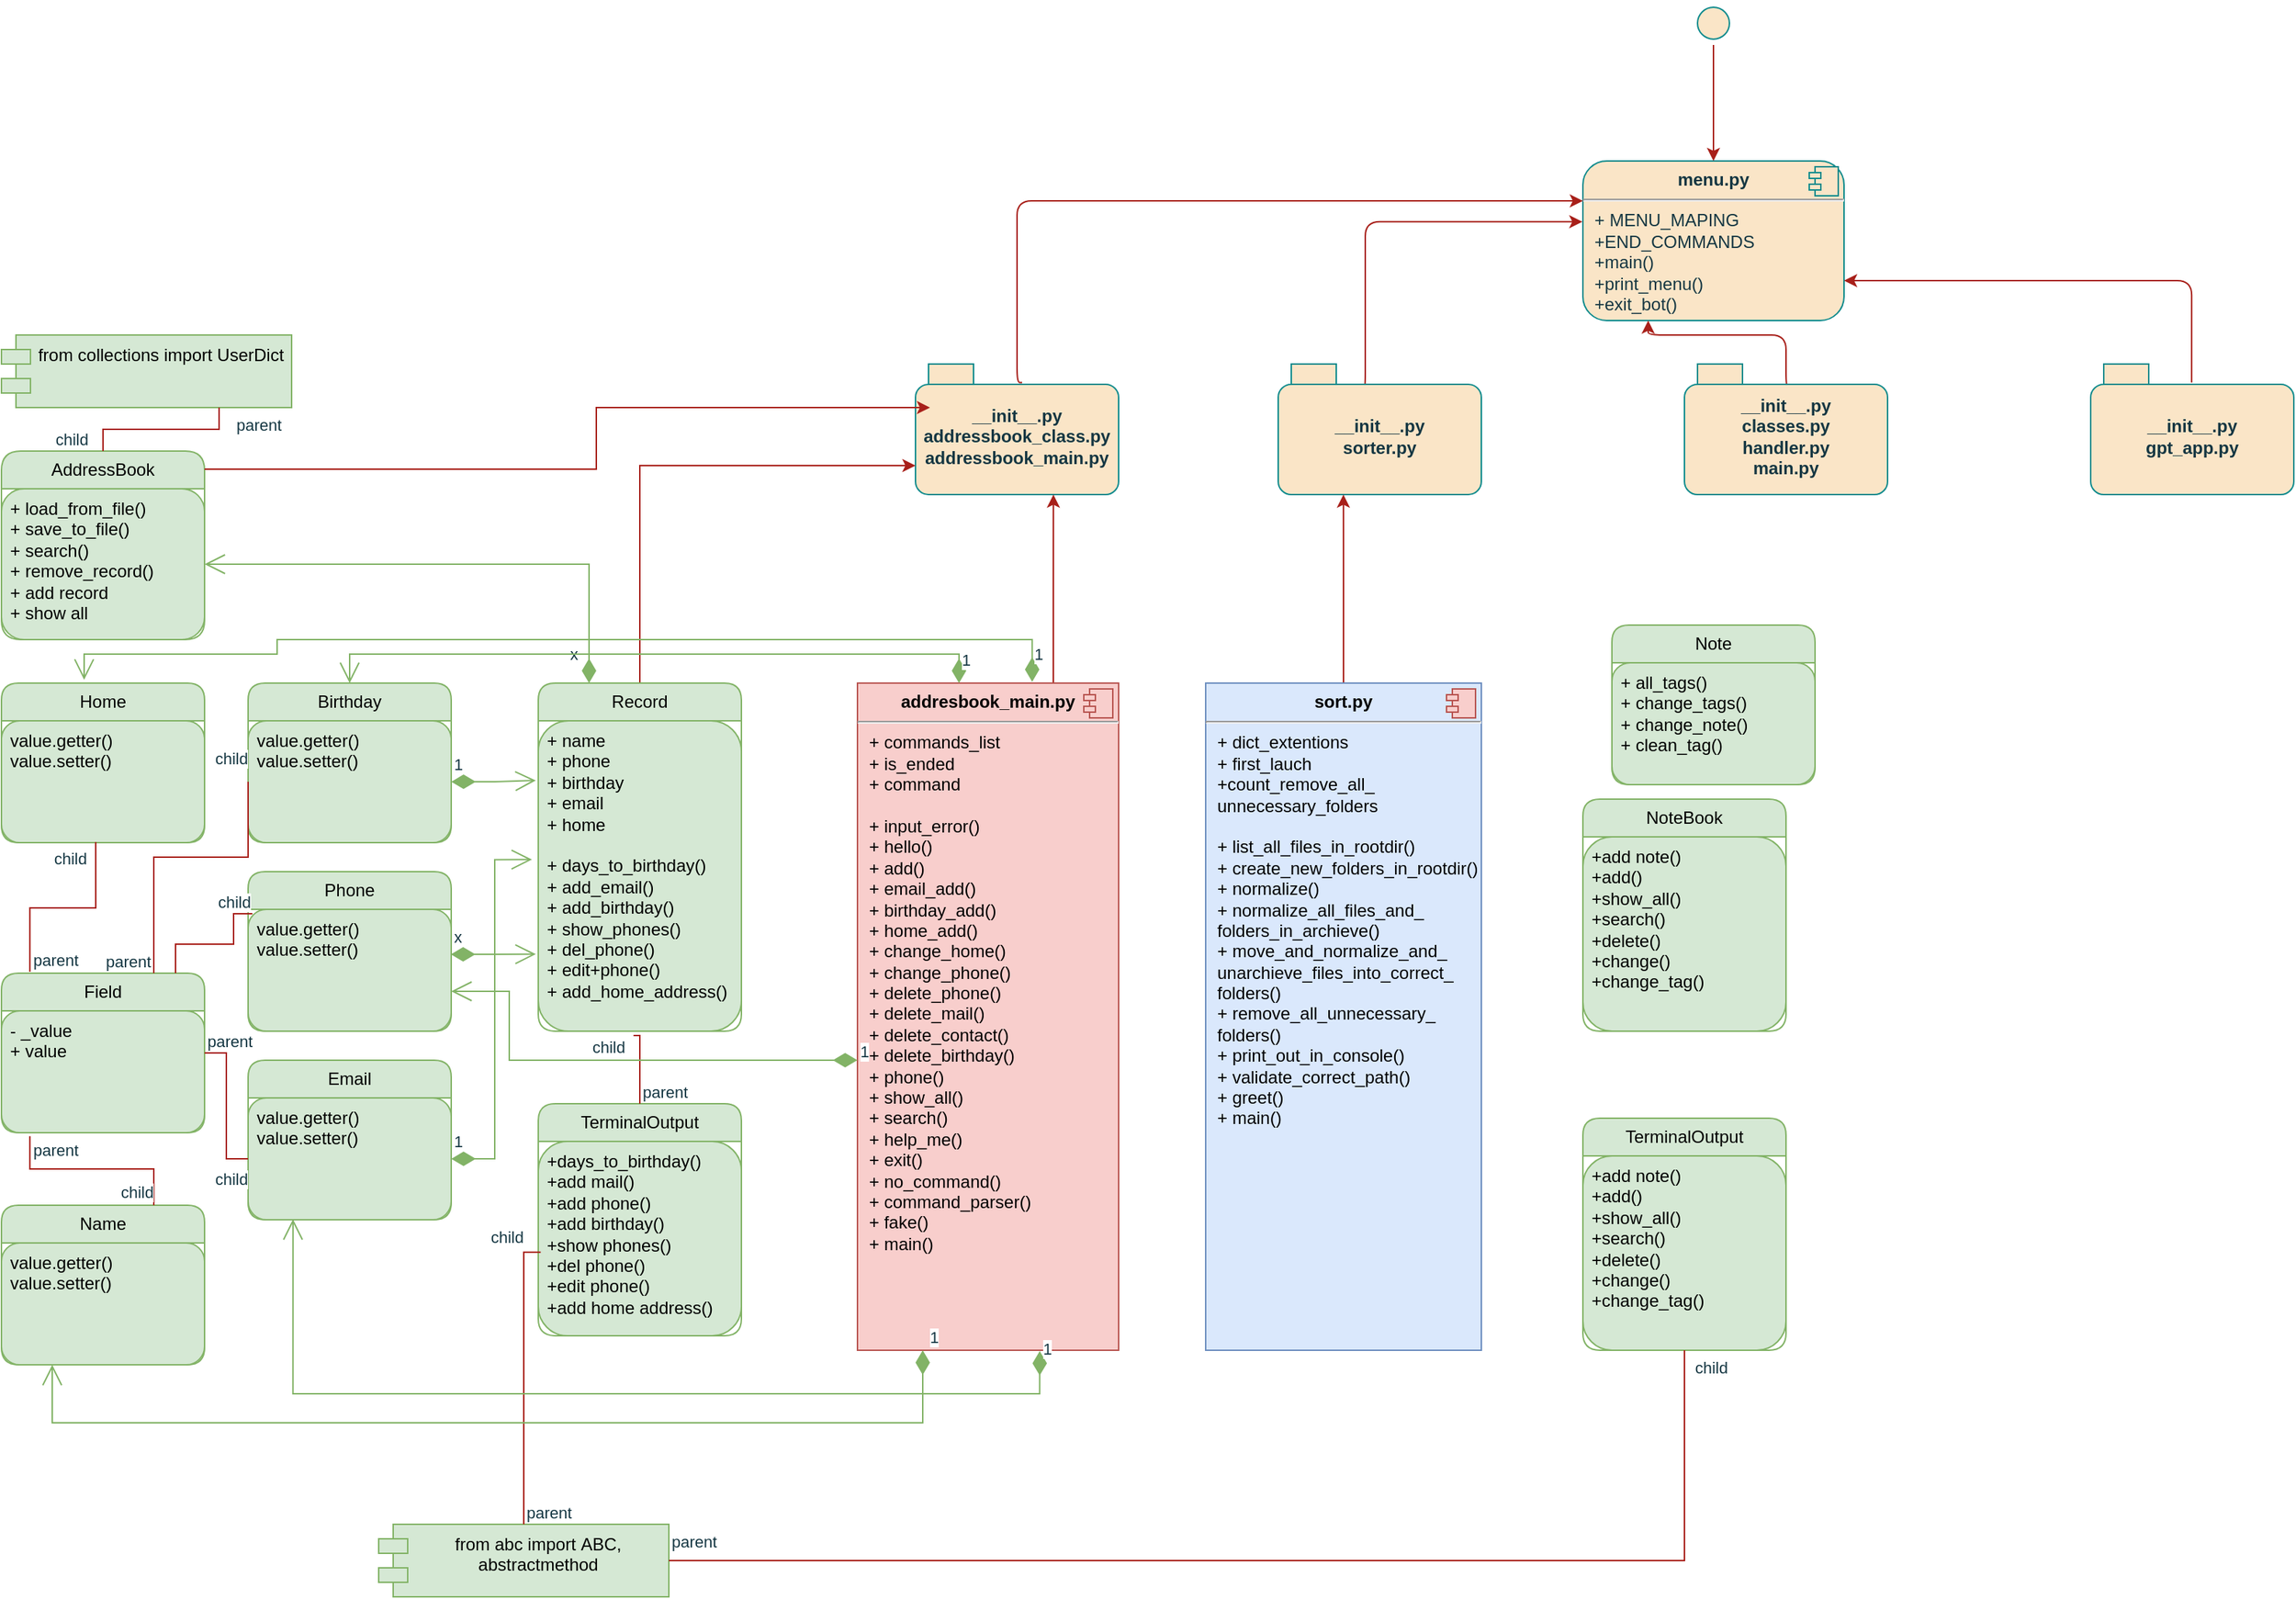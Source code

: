 <mxfile version="21.6.1" type="github">
  <diagram name="Page-1" id="c4acf3e9-155e-7222-9cf6-157b1a14988f">
    <mxGraphModel dx="2639" dy="2101" grid="1" gridSize="10" guides="1" tooltips="1" connect="1" arrows="1" fold="1" page="1" pageScale="1" pageWidth="850" pageHeight="1100" background="none" math="0" shadow="0">
      <root>
        <mxCell id="0" />
        <mxCell id="1" parent="0" />
        <mxCell id="C4nNwsREx9SmPKyc8qz5-2" value="&lt;p style=&quot;margin:0px;margin-top:6px;text-align:center;&quot;&gt;&lt;b&gt;menu.py&lt;/b&gt;&lt;/p&gt;&lt;hr&gt;&lt;p style=&quot;margin:0px;margin-left:8px;&quot;&gt;+ MENU_MAPING&lt;/p&gt;&lt;p style=&quot;margin:0px;margin-left:8px;&quot;&gt;+END_COMMANDS&lt;/p&gt;&lt;p style=&quot;margin:0px;margin-left:8px;&quot;&gt;+main()&lt;/p&gt;&lt;p style=&quot;margin:0px;margin-left:8px;&quot;&gt;+print_menu()&lt;/p&gt;&lt;p style=&quot;margin:0px;margin-left:8px;&quot;&gt;+exit_bot()&lt;/p&gt;&lt;p style=&quot;margin:0px;margin-left:8px;&quot;&gt;&lt;br&gt;&lt;/p&gt;" style="align=left;overflow=fill;html=1;dropTarget=0;whiteSpace=wrap;fillColor=#FAE5C7;strokeColor=#0F8B8D;rounded=1;labelBackgroundColor=none;fontColor=#143642;" vertex="1" parent="1">
          <mxGeometry x="250" width="180" height="110" as="geometry" />
        </mxCell>
        <mxCell id="C4nNwsREx9SmPKyc8qz5-3" value="" style="shape=component;jettyWidth=8;jettyHeight=4;rounded=1;labelBackgroundColor=none;fillColor=#FAE5C7;strokeColor=#0F8B8D;fontColor=#143642;" vertex="1" parent="C4nNwsREx9SmPKyc8qz5-2">
          <mxGeometry x="1" width="20" height="20" relative="1" as="geometry">
            <mxPoint x="-24" y="4" as="offset" />
          </mxGeometry>
        </mxCell>
        <mxCell id="C4nNwsREx9SmPKyc8qz5-86" style="edgeStyle=orthogonalEdgeStyle;rounded=1;orthogonalLoop=1;jettySize=auto;html=1;entryX=0;entryY=0.25;entryDx=0;entryDy=0;exitX=0.525;exitY=0.141;exitDx=0;exitDy=0;exitPerimeter=0;labelBackgroundColor=none;strokeColor=#A8201A;fontColor=default;" edge="1" parent="1" source="C4nNwsREx9SmPKyc8qz5-60" target="C4nNwsREx9SmPKyc8qz5-2">
          <mxGeometry relative="1" as="geometry">
            <Array as="points">
              <mxPoint x="-140" y="153" />
              <mxPoint x="-140" y="27" />
            </Array>
          </mxGeometry>
        </mxCell>
        <mxCell id="C4nNwsREx9SmPKyc8qz5-60" value="__init__.py&lt;br&gt;addressbook_class.py&lt;br&gt;addressbook_main.py" style="shape=folder;fontStyle=1;spacingTop=10;tabWidth=40;tabHeight=14;tabPosition=left;html=1;whiteSpace=wrap;fillColor=#FAE5C7;strokeColor=#0F8B8D;rounded=1;labelBackgroundColor=none;fontColor=#143642;" vertex="1" parent="1">
          <mxGeometry x="-210" y="140" width="140" height="90" as="geometry" />
        </mxCell>
        <mxCell id="C4nNwsREx9SmPKyc8qz5-83" style="edgeStyle=orthogonalEdgeStyle;rounded=1;orthogonalLoop=1;jettySize=auto;html=1;entryX=1;entryY=0.75;entryDx=0;entryDy=0;exitX=0.497;exitY=0.141;exitDx=0;exitDy=0;exitPerimeter=0;labelBackgroundColor=none;strokeColor=#A8201A;fontColor=default;" edge="1" parent="1" source="C4nNwsREx9SmPKyc8qz5-62" target="C4nNwsREx9SmPKyc8qz5-2">
          <mxGeometry relative="1" as="geometry">
            <Array as="points">
              <mxPoint x="670" y="83" />
            </Array>
          </mxGeometry>
        </mxCell>
        <mxCell id="C4nNwsREx9SmPKyc8qz5-62" value="__init__.py&lt;br&gt;gpt_app.py" style="shape=folder;fontStyle=1;spacingTop=10;tabWidth=40;tabHeight=14;tabPosition=left;html=1;whiteSpace=wrap;fillColor=#FAE5C7;strokeColor=#0F8B8D;rounded=1;labelBackgroundColor=none;fontColor=#143642;" vertex="1" parent="1">
          <mxGeometry x="600" y="140" width="140" height="90" as="geometry" />
        </mxCell>
        <mxCell id="C4nNwsREx9SmPKyc8qz5-85" style="edgeStyle=orthogonalEdgeStyle;rounded=1;orthogonalLoop=1;jettySize=auto;html=1;entryX=-0.002;entryY=0.381;entryDx=0;entryDy=0;entryPerimeter=0;exitX=0.42;exitY=0.175;exitDx=0;exitDy=0;exitPerimeter=0;labelBackgroundColor=none;strokeColor=#A8201A;fontColor=default;" edge="1" parent="1" source="C4nNwsREx9SmPKyc8qz5-63" target="C4nNwsREx9SmPKyc8qz5-2">
          <mxGeometry relative="1" as="geometry">
            <Array as="points">
              <mxPoint x="100" y="42" />
            </Array>
          </mxGeometry>
        </mxCell>
        <mxCell id="C4nNwsREx9SmPKyc8qz5-63" value="__init__.py&lt;br&gt;sorter.py" style="shape=folder;fontStyle=1;spacingTop=10;tabWidth=40;tabHeight=14;tabPosition=left;html=1;whiteSpace=wrap;fillColor=#FAE5C7;strokeColor=#0F8B8D;rounded=1;labelBackgroundColor=none;fontColor=#143642;" vertex="1" parent="1">
          <mxGeometry x="40" y="140" width="140" height="90" as="geometry" />
        </mxCell>
        <mxCell id="C4nNwsREx9SmPKyc8qz5-84" style="edgeStyle=orthogonalEdgeStyle;rounded=1;orthogonalLoop=1;jettySize=auto;html=1;entryX=0.25;entryY=1;entryDx=0;entryDy=0;exitX=0.519;exitY=0.175;exitDx=0;exitDy=0;exitPerimeter=0;labelBackgroundColor=none;strokeColor=#A8201A;fontColor=default;" edge="1" parent="1" source="C4nNwsREx9SmPKyc8qz5-64" target="C4nNwsREx9SmPKyc8qz5-2">
          <mxGeometry relative="1" as="geometry">
            <Array as="points">
              <mxPoint x="390" y="156" />
              <mxPoint x="390" y="120" />
              <mxPoint x="295" y="120" />
            </Array>
          </mxGeometry>
        </mxCell>
        <mxCell id="C4nNwsREx9SmPKyc8qz5-64" value="__init__.py&lt;br&gt;classes.py&lt;br&gt;handler.py&lt;br&gt;main.py" style="shape=folder;fontStyle=1;spacingTop=10;tabWidth=40;tabHeight=14;tabPosition=left;html=1;whiteSpace=wrap;fillColor=#FAE5C7;strokeColor=#0F8B8D;rounded=1;labelBackgroundColor=none;fontColor=#143642;" vertex="1" parent="1">
          <mxGeometry x="320" y="140" width="140" height="90" as="geometry" />
        </mxCell>
        <mxCell id="C4nNwsREx9SmPKyc8qz5-81" value="" style="edgeStyle=orthogonalEdgeStyle;rounded=1;orthogonalLoop=1;jettySize=auto;html=1;labelBackgroundColor=none;strokeColor=#A8201A;fontColor=default;" edge="1" parent="1" source="C4nNwsREx9SmPKyc8qz5-77" target="C4nNwsREx9SmPKyc8qz5-2">
          <mxGeometry relative="1" as="geometry" />
        </mxCell>
        <mxCell id="C4nNwsREx9SmPKyc8qz5-77" value="" style="ellipse;html=1;shape=startState;fillColor=#FAE5C7;strokeColor=#0F8B8D;rounded=1;labelBackgroundColor=none;fontColor=#143642;" vertex="1" parent="1">
          <mxGeometry x="325" y="-110" width="30" height="30" as="geometry" />
        </mxCell>
        <mxCell id="C4nNwsREx9SmPKyc8qz5-95" value="TerminalOutput" style="swimlane;fontStyle=0;childLayout=stackLayout;horizontal=1;startSize=26;fillColor=#d5e8d4;horizontalStack=0;resizeParent=1;resizeParentMax=0;resizeLast=0;collapsible=1;marginBottom=0;whiteSpace=wrap;html=1;rounded=1;labelBackgroundColor=none;strokeColor=#82b366;" vertex="1" parent="1">
          <mxGeometry x="-470" y="650" width="140" height="160" as="geometry" />
        </mxCell>
        <mxCell id="C4nNwsREx9SmPKyc8qz5-96" value="+days_to_birthday()&lt;br&gt;+add mail()&lt;br&gt;+add phone()&lt;br&gt;+add birthday()&lt;br&gt;+show phones()&lt;br&gt;+del phone()&lt;br&gt;+edit phone()&lt;br&gt;+add home address()&lt;br&gt;" style="text;strokeColor=#82b366;fillColor=#d5e8d4;align=left;verticalAlign=top;spacingLeft=4;spacingRight=4;overflow=hidden;rotatable=0;points=[[0,0.5],[1,0.5]];portConstraint=eastwest;whiteSpace=wrap;html=1;rounded=1;labelBackgroundColor=none;" vertex="1" parent="C4nNwsREx9SmPKyc8qz5-95">
          <mxGeometry y="26" width="140" height="134" as="geometry" />
        </mxCell>
        <mxCell id="C4nNwsREx9SmPKyc8qz5-99" value="from abc import&amp;nbsp;ABC, abstractmethod" style="shape=module;align=left;spacingLeft=20;align=center;verticalAlign=top;whiteSpace=wrap;html=1;strokeColor=#82b366;fillColor=#d5e8d4;" vertex="1" parent="1">
          <mxGeometry x="-580" y="940" width="200" height="50" as="geometry" />
        </mxCell>
        <mxCell id="C4nNwsREx9SmPKyc8qz5-104" value="Field" style="swimlane;fontStyle=0;childLayout=stackLayout;horizontal=1;startSize=26;fillColor=#d5e8d4;horizontalStack=0;resizeParent=1;resizeParentMax=0;resizeLast=0;collapsible=1;marginBottom=0;whiteSpace=wrap;html=1;rounded=1;labelBackgroundColor=none;strokeColor=#82b366;" vertex="1" parent="1">
          <mxGeometry x="-840" y="560" width="140" height="110" as="geometry" />
        </mxCell>
        <mxCell id="C4nNwsREx9SmPKyc8qz5-105" value="- _value&lt;br&gt;+ value&lt;br&gt;" style="text;strokeColor=#82b366;fillColor=#d5e8d4;align=left;verticalAlign=top;spacingLeft=4;spacingRight=4;overflow=hidden;rotatable=0;points=[[0,0.5],[1,0.5]];portConstraint=eastwest;whiteSpace=wrap;html=1;rounded=1;labelBackgroundColor=none;" vertex="1" parent="C4nNwsREx9SmPKyc8qz5-104">
          <mxGeometry y="26" width="140" height="84" as="geometry" />
        </mxCell>
        <mxCell id="C4nNwsREx9SmPKyc8qz5-106" value="Email" style="swimlane;fontStyle=0;childLayout=stackLayout;horizontal=1;startSize=26;fillColor=#d5e8d4;horizontalStack=0;resizeParent=1;resizeParentMax=0;resizeLast=0;collapsible=1;marginBottom=0;whiteSpace=wrap;html=1;rounded=1;labelBackgroundColor=none;strokeColor=#82b366;" vertex="1" parent="1">
          <mxGeometry x="-670" y="620" width="140" height="110" as="geometry" />
        </mxCell>
        <mxCell id="C4nNwsREx9SmPKyc8qz5-107" value="value.getter()&lt;br&gt;value.setter()" style="text;strokeColor=#82b366;fillColor=#d5e8d4;align=left;verticalAlign=top;spacingLeft=4;spacingRight=4;overflow=hidden;rotatable=0;points=[[0,0.5],[1,0.5]];portConstraint=eastwest;whiteSpace=wrap;html=1;rounded=1;labelBackgroundColor=none;" vertex="1" parent="C4nNwsREx9SmPKyc8qz5-106">
          <mxGeometry y="26" width="140" height="84" as="geometry" />
        </mxCell>
        <mxCell id="C4nNwsREx9SmPKyc8qz5-108" value="Name" style="swimlane;fontStyle=0;childLayout=stackLayout;horizontal=1;startSize=26;fillColor=#d5e8d4;horizontalStack=0;resizeParent=1;resizeParentMax=0;resizeLast=0;collapsible=1;marginBottom=0;whiteSpace=wrap;html=1;rounded=1;labelBackgroundColor=none;strokeColor=#82b366;" vertex="1" parent="1">
          <mxGeometry x="-840" y="720" width="140" height="110" as="geometry" />
        </mxCell>
        <mxCell id="C4nNwsREx9SmPKyc8qz5-109" value="value.getter()&lt;br style=&quot;border-color: var(--border-color);&quot;&gt;value.setter()" style="text;strokeColor=#82b366;fillColor=#d5e8d4;align=left;verticalAlign=top;spacingLeft=4;spacingRight=4;overflow=hidden;rotatable=0;points=[[0,0.5],[1,0.5]];portConstraint=eastwest;whiteSpace=wrap;html=1;rounded=1;labelBackgroundColor=none;" vertex="1" parent="C4nNwsREx9SmPKyc8qz5-108">
          <mxGeometry y="26" width="140" height="84" as="geometry" />
        </mxCell>
        <mxCell id="C4nNwsREx9SmPKyc8qz5-111" value="Phone" style="swimlane;fontStyle=0;childLayout=stackLayout;horizontal=1;startSize=26;fillColor=#d5e8d4;horizontalStack=0;resizeParent=1;resizeParentMax=0;resizeLast=0;collapsible=1;marginBottom=0;whiteSpace=wrap;html=1;rounded=1;labelBackgroundColor=none;strokeColor=#82b366;" vertex="1" parent="1">
          <mxGeometry x="-670" y="490" width="140" height="110" as="geometry" />
        </mxCell>
        <mxCell id="C4nNwsREx9SmPKyc8qz5-112" value="value.getter()&lt;br style=&quot;border-color: var(--border-color);&quot;&gt;value.setter()" style="text;strokeColor=#82b366;fillColor=#d5e8d4;align=left;verticalAlign=top;spacingLeft=4;spacingRight=4;overflow=hidden;rotatable=0;points=[[0,0.5],[1,0.5]];portConstraint=eastwest;whiteSpace=wrap;html=1;rounded=1;labelBackgroundColor=none;" vertex="1" parent="C4nNwsREx9SmPKyc8qz5-111">
          <mxGeometry y="26" width="140" height="84" as="geometry" />
        </mxCell>
        <mxCell id="C4nNwsREx9SmPKyc8qz5-113" value="Birthday" style="swimlane;fontStyle=0;childLayout=stackLayout;horizontal=1;startSize=26;fillColor=#d5e8d4;horizontalStack=0;resizeParent=1;resizeParentMax=0;resizeLast=0;collapsible=1;marginBottom=0;whiteSpace=wrap;html=1;rounded=1;labelBackgroundColor=none;strokeColor=#82b366;" vertex="1" parent="1">
          <mxGeometry x="-670" y="360" width="140" height="110" as="geometry" />
        </mxCell>
        <mxCell id="C4nNwsREx9SmPKyc8qz5-114" value="value.getter()&lt;br style=&quot;border-color: var(--border-color);&quot;&gt;value.setter()" style="text;strokeColor=#82b366;fillColor=#d5e8d4;align=left;verticalAlign=top;spacingLeft=4;spacingRight=4;overflow=hidden;rotatable=0;points=[[0,0.5],[1,0.5]];portConstraint=eastwest;whiteSpace=wrap;html=1;rounded=1;labelBackgroundColor=none;" vertex="1" parent="C4nNwsREx9SmPKyc8qz5-113">
          <mxGeometry y="26" width="140" height="84" as="geometry" />
        </mxCell>
        <mxCell id="C4nNwsREx9SmPKyc8qz5-115" value="Home" style="swimlane;fontStyle=0;childLayout=stackLayout;horizontal=1;startSize=26;fillColor=#d5e8d4;horizontalStack=0;resizeParent=1;resizeParentMax=0;resizeLast=0;collapsible=1;marginBottom=0;whiteSpace=wrap;html=1;rounded=1;labelBackgroundColor=none;strokeColor=#82b366;" vertex="1" parent="1">
          <mxGeometry x="-840" y="360" width="140" height="110" as="geometry" />
        </mxCell>
        <mxCell id="C4nNwsREx9SmPKyc8qz5-116" value="value.getter()&lt;br style=&quot;border-color: var(--border-color);&quot;&gt;value.setter()&lt;br&gt;" style="text;strokeColor=#82b366;fillColor=#d5e8d4;align=left;verticalAlign=top;spacingLeft=4;spacingRight=4;overflow=hidden;rotatable=0;points=[[0,0.5],[1,0.5]];portConstraint=eastwest;whiteSpace=wrap;html=1;rounded=1;labelBackgroundColor=none;" vertex="1" parent="C4nNwsREx9SmPKyc8qz5-115">
          <mxGeometry y="26" width="140" height="84" as="geometry" />
        </mxCell>
        <mxCell id="C4nNwsREx9SmPKyc8qz5-136" style="edgeStyle=orthogonalEdgeStyle;rounded=0;orthogonalLoop=1;jettySize=auto;html=1;strokeColor=#A8201A;fontColor=#143642;fillColor=#FAE5C7;" edge="1" parent="1" source="C4nNwsREx9SmPKyc8qz5-117">
          <mxGeometry relative="1" as="geometry">
            <mxPoint x="-210" y="210" as="targetPoint" />
            <Array as="points">
              <mxPoint x="-400" y="210" />
              <mxPoint x="-210" y="210" />
            </Array>
          </mxGeometry>
        </mxCell>
        <mxCell id="C4nNwsREx9SmPKyc8qz5-117" value="Record" style="swimlane;fontStyle=0;childLayout=stackLayout;horizontal=1;startSize=26;fillColor=#d5e8d4;horizontalStack=0;resizeParent=1;resizeParentMax=0;resizeLast=0;collapsible=1;marginBottom=0;whiteSpace=wrap;html=1;rounded=1;labelBackgroundColor=none;strokeColor=#82b366;" vertex="1" parent="1">
          <mxGeometry x="-470" y="360" width="140" height="240" as="geometry" />
        </mxCell>
        <mxCell id="C4nNwsREx9SmPKyc8qz5-118" value="+ name&lt;br&gt;+ phone&lt;br&gt;+ birthday&lt;br&gt;+ email&lt;br&gt;+ home&lt;br&gt;&lt;br&gt;+ days_to_birthday()&lt;br&gt;+ add_email()&lt;br&gt;+ add_birthday()&lt;br&gt;+ show_phones()&lt;br&gt;+ del_phone()&lt;br&gt;+ edit+phone()&lt;br&gt;+ add_home_address()" style="text;strokeColor=#82b366;fillColor=#d5e8d4;align=left;verticalAlign=top;spacingLeft=4;spacingRight=4;overflow=hidden;rotatable=0;points=[[0,0.5],[1,0.5]];portConstraint=eastwest;whiteSpace=wrap;html=1;rounded=1;labelBackgroundColor=none;" vertex="1" parent="C4nNwsREx9SmPKyc8qz5-117">
          <mxGeometry y="26" width="140" height="214" as="geometry" />
        </mxCell>
        <mxCell id="C4nNwsREx9SmPKyc8qz5-120" value="from collections import UserDict" style="shape=module;align=left;spacingLeft=20;align=center;verticalAlign=top;whiteSpace=wrap;html=1;strokeColor=#82b366;fillColor=#d5e8d4;" vertex="1" parent="1">
          <mxGeometry x="-840" y="120" width="200" height="50" as="geometry" />
        </mxCell>
        <mxCell id="C4nNwsREx9SmPKyc8qz5-121" value="AddressBook" style="swimlane;fontStyle=0;childLayout=stackLayout;horizontal=1;startSize=26;fillColor=#d5e8d4;horizontalStack=0;resizeParent=1;resizeParentMax=0;resizeLast=0;collapsible=1;marginBottom=0;whiteSpace=wrap;html=1;rounded=1;labelBackgroundColor=none;strokeColor=#82b366;arcSize=17;" vertex="1" parent="1">
          <mxGeometry x="-840" y="200" width="140" height="130" as="geometry" />
        </mxCell>
        <mxCell id="C4nNwsREx9SmPKyc8qz5-122" value="+ load_from_file()&lt;br&gt;+ save_to_file()&lt;br&gt;+ search()&lt;br&gt;+ remove_record()&lt;br&gt;+ add record&lt;br&gt;+ show all" style="text;strokeColor=#82b366;fillColor=#d5e8d4;align=left;verticalAlign=top;spacingLeft=4;spacingRight=4;overflow=hidden;rotatable=0;points=[[0,0.5],[1,0.5]];portConstraint=eastwest;whiteSpace=wrap;html=1;rounded=1;labelBackgroundColor=none;" vertex="1" parent="C4nNwsREx9SmPKyc8qz5-121">
          <mxGeometry y="26" width="140" height="104" as="geometry" />
        </mxCell>
        <mxCell id="C4nNwsREx9SmPKyc8qz5-133" value="1" style="endArrow=open;html=1;endSize=12;startArrow=diamondThin;startSize=14;startFill=1;edgeStyle=orthogonalEdgeStyle;align=left;verticalAlign=bottom;rounded=0;strokeColor=#82b366;fontColor=#143642;fillColor=#d5e8d4;exitX=1;exitY=0.5;exitDx=0;exitDy=0;entryX=-0.012;entryY=0.192;entryDx=0;entryDy=0;entryPerimeter=0;" edge="1" parent="1" source="C4nNwsREx9SmPKyc8qz5-114" target="C4nNwsREx9SmPKyc8qz5-118">
          <mxGeometry x="-1" y="3" relative="1" as="geometry">
            <mxPoint x="-140" y="570" as="sourcePoint" />
            <mxPoint x="20" y="570" as="targetPoint" />
          </mxGeometry>
        </mxCell>
        <mxCell id="C4nNwsREx9SmPKyc8qz5-134" value="x" style="endArrow=open;html=1;endSize=12;startArrow=diamondThin;startSize=14;startFill=1;edgeStyle=orthogonalEdgeStyle;align=left;verticalAlign=bottom;rounded=0;strokeColor=#82b366;fontColor=#143642;fillColor=#d5e8d4;exitX=0.998;exitY=0.369;exitDx=0;exitDy=0;entryX=-0.012;entryY=0.752;entryDx=0;entryDy=0;entryPerimeter=0;exitPerimeter=0;" edge="1" parent="1" source="C4nNwsREx9SmPKyc8qz5-112" target="C4nNwsREx9SmPKyc8qz5-118">
          <mxGeometry x="-1" y="3" relative="1" as="geometry">
            <mxPoint x="-520" y="438" as="sourcePoint" />
            <mxPoint x="-462" y="437" as="targetPoint" />
          </mxGeometry>
        </mxCell>
        <mxCell id="C4nNwsREx9SmPKyc8qz5-135" value="1" style="endArrow=open;html=1;endSize=12;startArrow=diamondThin;startSize=14;startFill=1;edgeStyle=orthogonalEdgeStyle;align=left;verticalAlign=bottom;rounded=0;strokeColor=#82b366;fontColor=#143642;fillColor=#d5e8d4;exitX=1;exitY=0.5;exitDx=0;exitDy=0;entryX=-0.031;entryY=0.447;entryDx=0;entryDy=0;entryPerimeter=0;" edge="1" parent="1" source="C4nNwsREx9SmPKyc8qz5-107" target="C4nNwsREx9SmPKyc8qz5-118">
          <mxGeometry x="-1" y="3" relative="1" as="geometry">
            <mxPoint x="-510" y="448" as="sourcePoint" />
            <mxPoint x="-452" y="447" as="targetPoint" />
          </mxGeometry>
        </mxCell>
        <mxCell id="C4nNwsREx9SmPKyc8qz5-139" value="x" style="endArrow=open;html=1;endSize=12;startArrow=diamondThin;startSize=14;startFill=1;edgeStyle=orthogonalEdgeStyle;align=left;verticalAlign=bottom;rounded=0;strokeColor=#82b366;fontColor=#143642;fillColor=#d5e8d4;exitX=0.25;exitY=0;exitDx=0;exitDy=0;entryX=1;entryY=0.5;entryDx=0;entryDy=0;" edge="1" parent="1" source="C4nNwsREx9SmPKyc8qz5-117" target="C4nNwsREx9SmPKyc8qz5-122">
          <mxGeometry x="-0.942" y="15" relative="1" as="geometry">
            <mxPoint x="-520" y="557" as="sourcePoint" />
            <mxPoint x="-462" y="557" as="targetPoint" />
            <mxPoint y="-1" as="offset" />
          </mxGeometry>
        </mxCell>
        <mxCell id="C4nNwsREx9SmPKyc8qz5-141" style="edgeStyle=orthogonalEdgeStyle;rounded=0;orthogonalLoop=1;jettySize=auto;html=1;strokeColor=#A8201A;fontColor=#143642;fillColor=#FAE5C7;exitX=1;exitY=0.25;exitDx=0;exitDy=0;" edge="1" parent="1">
          <mxGeometry relative="1" as="geometry">
            <mxPoint x="-200" y="170" as="targetPoint" />
            <mxPoint x="-700" y="212.5" as="sourcePoint" />
            <Array as="points">
              <mxPoint x="-430" y="212" />
              <mxPoint x="-430" y="170" />
            </Array>
          </mxGeometry>
        </mxCell>
        <mxCell id="C4nNwsREx9SmPKyc8qz5-191" style="edgeStyle=orthogonalEdgeStyle;rounded=0;orthogonalLoop=1;jettySize=auto;html=1;exitX=0.75;exitY=0;exitDx=0;exitDy=0;entryX=0.679;entryY=1;entryDx=0;entryDy=0;entryPerimeter=0;strokeColor=#A8201A;fontColor=#143642;fillColor=#FAE5C7;" edge="1" parent="1" source="C4nNwsREx9SmPKyc8qz5-144" target="C4nNwsREx9SmPKyc8qz5-60">
          <mxGeometry relative="1" as="geometry" />
        </mxCell>
        <mxCell id="C4nNwsREx9SmPKyc8qz5-144" value="&lt;p style=&quot;margin:0px;margin-top:6px;text-align:center;&quot;&gt;&lt;b&gt;addresbook_main.py&lt;/b&gt;&lt;/p&gt;&lt;hr&gt;&lt;p style=&quot;margin:0px;margin-left:8px;&quot;&gt;+ commands_list&lt;/p&gt;&lt;p style=&quot;margin:0px;margin-left:8px;&quot;&gt;+&amp;nbsp;is_ended&lt;/p&gt;&lt;p style=&quot;margin:0px;margin-left:8px;&quot;&gt;+&amp;nbsp;command&lt;/p&gt;&lt;p style=&quot;margin:0px;margin-left:8px;&quot;&gt;&lt;br&gt;&lt;/p&gt;&lt;p style=&quot;margin:0px;margin-left:8px;&quot;&gt;+&amp;nbsp;input_error()&lt;/p&gt;&lt;p style=&quot;margin:0px;margin-left:8px;&quot;&gt;+ hello()&lt;/p&gt;&lt;p style=&quot;margin:0px;margin-left:8px;&quot;&gt;+ add()&lt;/p&gt;&lt;p style=&quot;margin:0px;margin-left:8px;&quot;&gt;+ email_add()&lt;/p&gt;&lt;p style=&quot;margin:0px;margin-left:8px;&quot;&gt;+ birthday_add()&lt;/p&gt;&lt;p style=&quot;margin:0px;margin-left:8px;&quot;&gt;+ home_add()&lt;/p&gt;&lt;p style=&quot;margin:0px;margin-left:8px;&quot;&gt;+ change_home()&lt;/p&gt;&lt;p style=&quot;margin:0px;margin-left:8px;&quot;&gt;+ change_phone()&lt;/p&gt;&lt;p style=&quot;margin:0px;margin-left:8px;&quot;&gt;+ delete_phone()&lt;/p&gt;&lt;p style=&quot;margin:0px;margin-left:8px;&quot;&gt;+ delete_mail()&lt;br&gt;&lt;/p&gt;&lt;p style=&quot;margin:0px;margin-left:8px;&quot;&gt;+ delete_contact()&lt;br&gt;&lt;/p&gt;&lt;p style=&quot;margin:0px;margin-left:8px;&quot;&gt;+ delete_birthday()&lt;br&gt;&lt;/p&gt;&lt;p style=&quot;margin:0px;margin-left:8px;&quot;&gt;+ phone()&lt;/p&gt;&lt;p style=&quot;margin:0px;margin-left:8px;&quot;&gt;+ show_all()&lt;/p&gt;&lt;p style=&quot;margin:0px;margin-left:8px;&quot;&gt;+ search()&lt;/p&gt;&lt;p style=&quot;margin:0px;margin-left:8px;&quot;&gt;+ help_me()&lt;/p&gt;&lt;p style=&quot;margin:0px;margin-left:8px;&quot;&gt;+ exit()&lt;/p&gt;&lt;p style=&quot;margin:0px;margin-left:8px;&quot;&gt;+ no_command()&lt;/p&gt;&lt;p style=&quot;margin:0px;margin-left:8px;&quot;&gt;+&amp;nbsp;command_parser()&lt;/p&gt;&lt;p style=&quot;margin:0px;margin-left:8px;&quot;&gt;+ fake()&lt;/p&gt;&lt;p style=&quot;margin:0px;margin-left:8px;&quot;&gt;+ main()&lt;/p&gt;" style="align=left;overflow=fill;html=1;dropTarget=0;whiteSpace=wrap;strokeColor=#b85450;fillColor=#f8cecc;" vertex="1" parent="1">
          <mxGeometry x="-250" y="360" width="180" height="460" as="geometry" />
        </mxCell>
        <mxCell id="C4nNwsREx9SmPKyc8qz5-145" value="" style="shape=component;jettyWidth=8;jettyHeight=4;strokeColor=#b85450;fillColor=#f8cecc;" vertex="1" parent="C4nNwsREx9SmPKyc8qz5-144">
          <mxGeometry x="1" width="20" height="20" relative="1" as="geometry">
            <mxPoint x="-24" y="4" as="offset" />
          </mxGeometry>
        </mxCell>
        <mxCell id="C4nNwsREx9SmPKyc8qz5-153" value="" style="endArrow=none;html=1;edgeStyle=orthogonalEdgeStyle;rounded=0;strokeColor=#A8201A;fontColor=#143642;fillColor=#FAE5C7;entryX=0.464;entryY=0.996;entryDx=0;entryDy=0;entryPerimeter=0;exitX=0.14;exitY=-0.009;exitDx=0;exitDy=0;exitPerimeter=0;" edge="1" parent="1" source="C4nNwsREx9SmPKyc8qz5-104" target="C4nNwsREx9SmPKyc8qz5-116">
          <mxGeometry relative="1" as="geometry">
            <mxPoint x="-140" y="570" as="sourcePoint" />
            <mxPoint x="20" y="570" as="targetPoint" />
          </mxGeometry>
        </mxCell>
        <mxCell id="C4nNwsREx9SmPKyc8qz5-154" value="parent" style="edgeLabel;resizable=0;html=1;align=left;verticalAlign=bottom;strokeColor=#0F8B8D;fontColor=#143642;fillColor=#FAE5C7;" connectable="0" vertex="1" parent="C4nNwsREx9SmPKyc8qz5-153">
          <mxGeometry x="-1" relative="1" as="geometry" />
        </mxCell>
        <mxCell id="C4nNwsREx9SmPKyc8qz5-155" value="child" style="edgeLabel;resizable=0;html=1;align=right;verticalAlign=bottom;strokeColor=#0F8B8D;fontColor=#143642;fillColor=#FAE5C7;" connectable="0" vertex="1" parent="C4nNwsREx9SmPKyc8qz5-153">
          <mxGeometry x="1" relative="1" as="geometry">
            <mxPoint x="-5" y="20" as="offset" />
          </mxGeometry>
        </mxCell>
        <mxCell id="C4nNwsREx9SmPKyc8qz5-156" value="" style="endArrow=none;html=1;edgeStyle=orthogonalEdgeStyle;rounded=0;strokeColor=#A8201A;fontColor=#143642;fillColor=#FAE5C7;entryX=0;entryY=0.5;entryDx=0;entryDy=0;exitX=1;exitY=0.5;exitDx=0;exitDy=0;" edge="1" parent="1" source="C4nNwsREx9SmPKyc8qz5-104" target="C4nNwsREx9SmPKyc8qz5-107">
          <mxGeometry relative="1" as="geometry">
            <mxPoint x="-140" y="570" as="sourcePoint" />
            <mxPoint x="20" y="570" as="targetPoint" />
          </mxGeometry>
        </mxCell>
        <mxCell id="C4nNwsREx9SmPKyc8qz5-157" value="parent" style="edgeLabel;resizable=0;html=1;align=left;verticalAlign=bottom;strokeColor=#0F8B8D;fontColor=#143642;fillColor=#FAE5C7;" connectable="0" vertex="1" parent="C4nNwsREx9SmPKyc8qz5-156">
          <mxGeometry x="-1" relative="1" as="geometry" />
        </mxCell>
        <mxCell id="C4nNwsREx9SmPKyc8qz5-158" value="child" style="edgeLabel;resizable=0;html=1;align=right;verticalAlign=bottom;strokeColor=#0F8B8D;fontColor=#143642;fillColor=#FAE5C7;" connectable="0" vertex="1" parent="C4nNwsREx9SmPKyc8qz5-156">
          <mxGeometry x="1" relative="1" as="geometry">
            <mxPoint y="22" as="offset" />
          </mxGeometry>
        </mxCell>
        <mxCell id="C4nNwsREx9SmPKyc8qz5-159" value="" style="endArrow=none;html=1;edgeStyle=orthogonalEdgeStyle;rounded=0;strokeColor=#A8201A;fontColor=#143642;fillColor=#FAE5C7;entryX=0.021;entryY=0.036;entryDx=0;entryDy=0;entryPerimeter=0;" edge="1" parent="1" target="C4nNwsREx9SmPKyc8qz5-112">
          <mxGeometry relative="1" as="geometry">
            <mxPoint x="-720" y="560" as="sourcePoint" />
            <mxPoint x="-680" y="520" as="targetPoint" />
            <Array as="points">
              <mxPoint x="-720" y="540" />
              <mxPoint x="-680" y="540" />
              <mxPoint x="-680" y="519" />
            </Array>
          </mxGeometry>
        </mxCell>
        <mxCell id="C4nNwsREx9SmPKyc8qz5-161" value="child" style="edgeLabel;resizable=0;html=1;align=right;verticalAlign=bottom;strokeColor=#0F8B8D;fontColor=#143642;fillColor=#FAE5C7;" connectable="0" vertex="1" parent="C4nNwsREx9SmPKyc8qz5-159">
          <mxGeometry x="1" relative="1" as="geometry" />
        </mxCell>
        <mxCell id="C4nNwsREx9SmPKyc8qz5-162" value="" style="endArrow=none;html=1;edgeStyle=orthogonalEdgeStyle;rounded=0;strokeColor=#A8201A;fontColor=#143642;fillColor=#FAE5C7;exitX=0;exitY=0.5;exitDx=0;exitDy=0;entryX=0.75;entryY=0;entryDx=0;entryDy=0;" edge="1" parent="1" source="C4nNwsREx9SmPKyc8qz5-114" target="C4nNwsREx9SmPKyc8qz5-104">
          <mxGeometry relative="1" as="geometry">
            <mxPoint x="-140" y="570" as="sourcePoint" />
            <mxPoint x="20" y="570" as="targetPoint" />
            <Array as="points">
              <mxPoint x="-670" y="480" />
              <mxPoint x="-735" y="480" />
            </Array>
          </mxGeometry>
        </mxCell>
        <mxCell id="C4nNwsREx9SmPKyc8qz5-163" value="parent" style="edgeLabel;resizable=0;html=1;align=left;verticalAlign=bottom;strokeColor=#0F8B8D;fontColor=#143642;fillColor=#FAE5C7;" connectable="0" vertex="1" parent="C4nNwsREx9SmPKyc8qz5-162">
          <mxGeometry x="-1" relative="1" as="geometry">
            <mxPoint x="-100" y="132" as="offset" />
          </mxGeometry>
        </mxCell>
        <mxCell id="C4nNwsREx9SmPKyc8qz5-164" value="child" style="edgeLabel;resizable=0;html=1;align=right;verticalAlign=bottom;strokeColor=#0F8B8D;fontColor=#143642;fillColor=#FAE5C7;" connectable="0" vertex="1" parent="C4nNwsREx9SmPKyc8qz5-162">
          <mxGeometry x="1" relative="1" as="geometry">
            <mxPoint x="65" y="-140" as="offset" />
          </mxGeometry>
        </mxCell>
        <mxCell id="C4nNwsREx9SmPKyc8qz5-165" value="" style="endArrow=none;html=1;edgeStyle=orthogonalEdgeStyle;rounded=0;strokeColor=#A8201A;fontColor=#143642;fillColor=#FAE5C7;exitX=0.14;exitY=1.028;exitDx=0;exitDy=0;exitPerimeter=0;entryX=0.75;entryY=0;entryDx=0;entryDy=0;" edge="1" parent="1" source="C4nNwsREx9SmPKyc8qz5-105" target="C4nNwsREx9SmPKyc8qz5-108">
          <mxGeometry relative="1" as="geometry">
            <mxPoint x="-140" y="570" as="sourcePoint" />
            <mxPoint x="20" y="570" as="targetPoint" />
            <Array as="points">
              <mxPoint x="-820" y="695" />
              <mxPoint x="-735" y="695" />
            </Array>
          </mxGeometry>
        </mxCell>
        <mxCell id="C4nNwsREx9SmPKyc8qz5-166" value="parent" style="edgeLabel;resizable=0;html=1;align=left;verticalAlign=bottom;strokeColor=#0F8B8D;fontColor=#143642;fillColor=#FAE5C7;" connectable="0" vertex="1" parent="C4nNwsREx9SmPKyc8qz5-165">
          <mxGeometry x="-1" relative="1" as="geometry">
            <mxPoint y="18" as="offset" />
          </mxGeometry>
        </mxCell>
        <mxCell id="C4nNwsREx9SmPKyc8qz5-167" value="child" style="edgeLabel;resizable=0;html=1;align=right;verticalAlign=bottom;strokeColor=#0F8B8D;fontColor=#143642;fillColor=#FAE5C7;" connectable="0" vertex="1" parent="C4nNwsREx9SmPKyc8qz5-165">
          <mxGeometry x="1" relative="1" as="geometry" />
        </mxCell>
        <mxCell id="C4nNwsREx9SmPKyc8qz5-169" value="" style="endArrow=none;html=1;edgeStyle=orthogonalEdgeStyle;rounded=0;strokeColor=#A8201A;fontColor=#143642;fillColor=#FAE5C7;entryX=0.5;entryY=0;entryDx=0;entryDy=0;exitX=0.012;exitY=0.57;exitDx=0;exitDy=0;exitPerimeter=0;" edge="1" parent="1" source="C4nNwsREx9SmPKyc8qz5-96" target="C4nNwsREx9SmPKyc8qz5-99">
          <mxGeometry relative="1" as="geometry">
            <mxPoint x="-140" y="430" as="sourcePoint" />
            <mxPoint x="20" y="430" as="targetPoint" />
          </mxGeometry>
        </mxCell>
        <mxCell id="C4nNwsREx9SmPKyc8qz5-170" value="parent" style="edgeLabel;resizable=0;html=1;align=left;verticalAlign=bottom;strokeColor=#0F8B8D;fontColor=#143642;fillColor=#FAE5C7;" connectable="0" vertex="1" parent="C4nNwsREx9SmPKyc8qz5-169">
          <mxGeometry x="-1" relative="1" as="geometry">
            <mxPoint x="-12" y="188" as="offset" />
          </mxGeometry>
        </mxCell>
        <mxCell id="C4nNwsREx9SmPKyc8qz5-171" value="child" style="edgeLabel;resizable=0;html=1;align=right;verticalAlign=bottom;strokeColor=#0F8B8D;fontColor=#143642;fillColor=#FAE5C7;" connectable="0" vertex="1" parent="C4nNwsREx9SmPKyc8qz5-169">
          <mxGeometry x="1" relative="1" as="geometry">
            <mxPoint y="-190" as="offset" />
          </mxGeometry>
        </mxCell>
        <mxCell id="C4nNwsREx9SmPKyc8qz5-172" value="" style="endArrow=none;html=1;edgeStyle=orthogonalEdgeStyle;rounded=0;strokeColor=#A8201A;fontColor=#143642;fillColor=#FAE5C7;entryX=0.469;entryY=1.014;entryDx=0;entryDy=0;entryPerimeter=0;" edge="1" parent="1" source="C4nNwsREx9SmPKyc8qz5-95" target="C4nNwsREx9SmPKyc8qz5-118">
          <mxGeometry relative="1" as="geometry">
            <mxPoint x="-140" y="430" as="sourcePoint" />
            <mxPoint x="20" y="430" as="targetPoint" />
            <Array as="points">
              <mxPoint x="-400" y="603" />
            </Array>
          </mxGeometry>
        </mxCell>
        <mxCell id="C4nNwsREx9SmPKyc8qz5-173" value="parent" style="edgeLabel;resizable=0;html=1;align=left;verticalAlign=bottom;strokeColor=#0F8B8D;fontColor=#143642;fillColor=#FAE5C7;" connectable="0" vertex="1" parent="C4nNwsREx9SmPKyc8qz5-172">
          <mxGeometry x="-1" relative="1" as="geometry" />
        </mxCell>
        <mxCell id="C4nNwsREx9SmPKyc8qz5-174" value="child" style="edgeLabel;resizable=0;html=1;align=right;verticalAlign=bottom;strokeColor=#0F8B8D;fontColor=#143642;fillColor=#FAE5C7;" connectable="0" vertex="1" parent="C4nNwsREx9SmPKyc8qz5-172">
          <mxGeometry x="1" relative="1" as="geometry">
            <mxPoint x="-5" y="17" as="offset" />
          </mxGeometry>
        </mxCell>
        <mxCell id="C4nNwsREx9SmPKyc8qz5-175" value="" style="endArrow=none;html=1;edgeStyle=orthogonalEdgeStyle;rounded=0;strokeColor=#A8201A;fontColor=#143642;fillColor=#FAE5C7;entryX=0.5;entryY=0;entryDx=0;entryDy=0;exitX=0.75;exitY=1;exitDx=0;exitDy=0;" edge="1" parent="1" source="C4nNwsREx9SmPKyc8qz5-120" target="C4nNwsREx9SmPKyc8qz5-121">
          <mxGeometry relative="1" as="geometry">
            <mxPoint x="-140" y="430" as="sourcePoint" />
            <mxPoint x="20" y="430" as="targetPoint" />
          </mxGeometry>
        </mxCell>
        <mxCell id="C4nNwsREx9SmPKyc8qz5-176" value="parent" style="edgeLabel;resizable=0;html=1;align=left;verticalAlign=bottom;strokeColor=#0F8B8D;fontColor=#143642;fillColor=#FAE5C7;" connectable="0" vertex="1" parent="C4nNwsREx9SmPKyc8qz5-175">
          <mxGeometry x="-1" relative="1" as="geometry">
            <mxPoint x="10" y="20" as="offset" />
          </mxGeometry>
        </mxCell>
        <mxCell id="C4nNwsREx9SmPKyc8qz5-177" value="child" style="edgeLabel;resizable=0;html=1;align=right;verticalAlign=bottom;strokeColor=#0F8B8D;fontColor=#143642;fillColor=#FAE5C7;" connectable="0" vertex="1" parent="C4nNwsREx9SmPKyc8qz5-175">
          <mxGeometry x="1" relative="1" as="geometry">
            <mxPoint x="-10" as="offset" />
          </mxGeometry>
        </mxCell>
        <mxCell id="C4nNwsREx9SmPKyc8qz5-179" value="1" style="endArrow=open;html=1;endSize=12;startArrow=diamondThin;startSize=14;startFill=1;edgeStyle=orthogonalEdgeStyle;align=left;verticalAlign=bottom;rounded=0;strokeColor=#82b366;fontColor=#143642;fillColor=#d5e8d4;exitX=0.25;exitY=1;exitDx=0;exitDy=0;entryX=0.25;entryY=1;entryDx=0;entryDy=0;" edge="1" parent="1" source="C4nNwsREx9SmPKyc8qz5-144" target="C4nNwsREx9SmPKyc8qz5-108">
          <mxGeometry x="-1" y="3" relative="1" as="geometry">
            <mxPoint x="-230" y="880" as="sourcePoint" />
            <mxPoint x="-810" y="912.667" as="targetPoint" />
            <Array as="points">
              <mxPoint x="-205" y="870" />
              <mxPoint x="-805" y="870" />
            </Array>
          </mxGeometry>
        </mxCell>
        <mxCell id="C4nNwsREx9SmPKyc8qz5-183" value="1" style="endArrow=open;html=1;endSize=12;startArrow=diamondThin;startSize=14;startFill=1;edgeStyle=orthogonalEdgeStyle;align=left;verticalAlign=bottom;rounded=0;strokeColor=#82b366;fontColor=#143642;fillColor=#d5e8d4;exitX=0.698;exitY=1.001;exitDx=0;exitDy=0;entryX=0.221;entryY=0.996;entryDx=0;entryDy=0;entryPerimeter=0;exitPerimeter=0;" edge="1" parent="1" source="C4nNwsREx9SmPKyc8qz5-144" target="C4nNwsREx9SmPKyc8qz5-107">
          <mxGeometry x="-0.974" relative="1" as="geometry">
            <mxPoint x="-40" y="800" as="sourcePoint" />
            <mxPoint x="-640" y="740" as="targetPoint" />
            <Array as="points">
              <mxPoint x="-124" y="850" />
              <mxPoint x="-639" y="850" />
            </Array>
            <mxPoint y="-1" as="offset" />
          </mxGeometry>
        </mxCell>
        <mxCell id="C4nNwsREx9SmPKyc8qz5-184" value="1" style="endArrow=open;html=1;endSize=12;startArrow=diamondThin;startSize=14;startFill=1;edgeStyle=orthogonalEdgeStyle;align=left;verticalAlign=bottom;rounded=0;strokeColor=#82b366;fontColor=#143642;fillColor=#d5e8d4;entryX=1;entryY=0.75;entryDx=0;entryDy=0;" edge="1" parent="1" target="C4nNwsREx9SmPKyc8qz5-111">
          <mxGeometry x="-1" y="3" relative="1" as="geometry">
            <mxPoint x="-250" y="620" as="sourcePoint" />
            <mxPoint x="-795" y="840" as="targetPoint" />
            <Array as="points">
              <mxPoint x="-250" y="620" />
              <mxPoint x="-490" y="620" />
              <mxPoint x="-490" y="572" />
            </Array>
          </mxGeometry>
        </mxCell>
        <mxCell id="C4nNwsREx9SmPKyc8qz5-185" value="1" style="endArrow=open;html=1;endSize=12;startArrow=diamondThin;startSize=14;startFill=1;edgeStyle=orthogonalEdgeStyle;align=left;verticalAlign=bottom;rounded=0;strokeColor=#82b366;fontColor=#143642;fillColor=#d5e8d4;entryX=0.5;entryY=0;entryDx=0;entryDy=0;" edge="1" parent="1" target="C4nNwsREx9SmPKyc8qz5-113">
          <mxGeometry x="-0.974" relative="1" as="geometry">
            <mxPoint x="-180" y="360" as="sourcePoint" />
            <mxPoint x="30" y="510" as="targetPoint" />
            <Array as="points">
              <mxPoint x="-180" y="340" />
              <mxPoint x="-600" y="340" />
            </Array>
            <mxPoint y="-1" as="offset" />
          </mxGeometry>
        </mxCell>
        <mxCell id="C4nNwsREx9SmPKyc8qz5-186" value="1" style="endArrow=open;html=1;endSize=12;startArrow=diamondThin;startSize=14;startFill=1;edgeStyle=orthogonalEdgeStyle;align=left;verticalAlign=bottom;rounded=0;strokeColor=#82b366;fontColor=#143642;fillColor=#d5e8d4;entryX=0.407;entryY=-0.021;entryDx=0;entryDy=0;exitX=0.669;exitY=-0.002;exitDx=0;exitDy=0;exitPerimeter=0;entryPerimeter=0;" edge="1" parent="1" source="C4nNwsREx9SmPKyc8qz5-144" target="C4nNwsREx9SmPKyc8qz5-115">
          <mxGeometry x="-0.974" relative="1" as="geometry">
            <mxPoint x="-230" y="349.93" as="sourcePoint" />
            <mxPoint x="-650" y="349.93" as="targetPoint" />
            <Array as="points">
              <mxPoint x="-130" y="330" />
              <mxPoint x="-650" y="330" />
              <mxPoint x="-650" y="340" />
              <mxPoint x="-783" y="340" />
            </Array>
            <mxPoint y="-1" as="offset" />
          </mxGeometry>
        </mxCell>
        <mxCell id="C4nNwsREx9SmPKyc8qz5-192" style="edgeStyle=orthogonalEdgeStyle;rounded=0;orthogonalLoop=1;jettySize=auto;html=1;exitX=0.5;exitY=0;exitDx=0;exitDy=0;entryX=0.321;entryY=1;entryDx=0;entryDy=0;entryPerimeter=0;strokeColor=#A8201A;fontColor=#143642;fillColor=#FAE5C7;" edge="1" parent="1" source="C4nNwsREx9SmPKyc8qz5-188" target="C4nNwsREx9SmPKyc8qz5-63">
          <mxGeometry relative="1" as="geometry" />
        </mxCell>
        <mxCell id="C4nNwsREx9SmPKyc8qz5-188" value="&lt;p style=&quot;margin:0px;margin-top:6px;text-align:center;&quot;&gt;&lt;b&gt;sort.py&lt;/b&gt;&lt;/p&gt;&lt;hr&gt;&lt;p style=&quot;margin:0px;margin-left:8px;&quot;&gt;+&amp;nbsp;dict_extentions&lt;/p&gt;&lt;p style=&quot;margin:0px;margin-left:8px;&quot;&gt;+&amp;nbsp;first_lauch&lt;/p&gt;&lt;p style=&quot;margin:0px;margin-left:8px;&quot;&gt;+count_remove_all_&lt;/p&gt;&lt;p style=&quot;margin:0px;margin-left:8px;&quot;&gt;unnecessary_folders&lt;/p&gt;&lt;p style=&quot;margin:0px;margin-left:8px;&quot;&gt;&lt;br&gt;&lt;/p&gt;&lt;p style=&quot;margin:0px;margin-left:8px;&quot;&gt;+&amp;nbsp;list_all_files_in_rootdir()&lt;/p&gt;&lt;p style=&quot;margin:0px;margin-left:8px;&quot;&gt;+&amp;nbsp;create_new_folders_in_rootdir()&lt;/p&gt;&lt;p style=&quot;margin:0px;margin-left:8px;&quot;&gt;+&amp;nbsp;normalize()&lt;/p&gt;&lt;p style=&quot;margin:0px;margin-left:8px;&quot;&gt;+&amp;nbsp;normalize_all_files_and_&lt;/p&gt;&lt;p style=&quot;margin:0px;margin-left:8px;&quot;&gt;folders_in_archieve()&lt;/p&gt;&lt;p style=&quot;margin:0px;margin-left:8px;&quot;&gt;+&amp;nbsp;move_and_normalize_and_&lt;/p&gt;&lt;p style=&quot;margin:0px;margin-left:8px;&quot;&gt;unarchieve_files_into_correct_&lt;/p&gt;&lt;p style=&quot;margin:0px;margin-left:8px;&quot;&gt;folders()&lt;/p&gt;&lt;p style=&quot;margin:0px;margin-left:8px;&quot;&gt;+&amp;nbsp;remove_all_unnecessary_&lt;/p&gt;&lt;p style=&quot;margin:0px;margin-left:8px;&quot;&gt;folders()&lt;/p&gt;&lt;p style=&quot;margin:0px;margin-left:8px;&quot;&gt;+&amp;nbsp;print_out_in_console()&lt;/p&gt;&lt;p style=&quot;margin:0px;margin-left:8px;&quot;&gt;+&amp;nbsp;validate_correct_path()&lt;/p&gt;&lt;p style=&quot;margin:0px;margin-left:8px;&quot;&gt;+&amp;nbsp;greet()&lt;/p&gt;&lt;p style=&quot;margin:0px;margin-left:8px;&quot;&gt;+&amp;nbsp;main()&lt;/p&gt;" style="align=left;overflow=fill;html=1;dropTarget=0;whiteSpace=wrap;strokeColor=#6c8ebf;fillColor=#dae8fc;" vertex="1" parent="1">
          <mxGeometry x="-10" y="360" width="190" height="460" as="geometry" />
        </mxCell>
        <mxCell id="C4nNwsREx9SmPKyc8qz5-189" value="" style="shape=component;jettyWidth=8;jettyHeight=4;strokeColor=#b85450;fillColor=#f8cecc;" vertex="1" parent="C4nNwsREx9SmPKyc8qz5-188">
          <mxGeometry x="1" width="20" height="20" relative="1" as="geometry">
            <mxPoint x="-24" y="4" as="offset" />
          </mxGeometry>
        </mxCell>
        <mxCell id="C4nNwsREx9SmPKyc8qz5-193" value="Note" style="swimlane;fontStyle=0;childLayout=stackLayout;horizontal=1;startSize=26;fillColor=#d5e8d4;horizontalStack=0;resizeParent=1;resizeParentMax=0;resizeLast=0;collapsible=1;marginBottom=0;whiteSpace=wrap;html=1;rounded=1;labelBackgroundColor=none;strokeColor=#82b366;" vertex="1" parent="1">
          <mxGeometry x="270" y="320" width="140" height="110" as="geometry" />
        </mxCell>
        <mxCell id="C4nNwsREx9SmPKyc8qz5-194" value="+ all_tags()&lt;br&gt;+ change_tags()&lt;br&gt;+ change_note()&lt;br&gt;+ clean_tag()" style="text;strokeColor=#82b366;fillColor=#d5e8d4;align=left;verticalAlign=top;spacingLeft=4;spacingRight=4;overflow=hidden;rotatable=0;points=[[0,0.5],[1,0.5]];portConstraint=eastwest;whiteSpace=wrap;html=1;rounded=1;labelBackgroundColor=none;" vertex="1" parent="C4nNwsREx9SmPKyc8qz5-193">
          <mxGeometry y="26" width="140" height="84" as="geometry" />
        </mxCell>
        <mxCell id="C4nNwsREx9SmPKyc8qz5-195" value="TerminalOutput" style="swimlane;fontStyle=0;childLayout=stackLayout;horizontal=1;startSize=26;fillColor=#d5e8d4;horizontalStack=0;resizeParent=1;resizeParentMax=0;resizeLast=0;collapsible=1;marginBottom=0;whiteSpace=wrap;html=1;rounded=1;labelBackgroundColor=none;strokeColor=#82b366;" vertex="1" parent="1">
          <mxGeometry x="250" y="660" width="140" height="160" as="geometry" />
        </mxCell>
        <mxCell id="C4nNwsREx9SmPKyc8qz5-196" value="+add note()&lt;br&gt;+add()&lt;br&gt;+show_all()&lt;br&gt;+search()&lt;br&gt;+delete()&lt;br&gt;+change()&lt;br&gt;+change_tag()" style="text;strokeColor=#82b366;fillColor=#d5e8d4;align=left;verticalAlign=top;spacingLeft=4;spacingRight=4;overflow=hidden;rotatable=0;points=[[0,0.5],[1,0.5]];portConstraint=eastwest;whiteSpace=wrap;html=1;rounded=1;labelBackgroundColor=none;" vertex="1" parent="C4nNwsREx9SmPKyc8qz5-195">
          <mxGeometry y="26" width="140" height="134" as="geometry" />
        </mxCell>
        <mxCell id="C4nNwsREx9SmPKyc8qz5-198" value="NoteBook" style="swimlane;fontStyle=0;childLayout=stackLayout;horizontal=1;startSize=26;fillColor=#d5e8d4;horizontalStack=0;resizeParent=1;resizeParentMax=0;resizeLast=0;collapsible=1;marginBottom=0;whiteSpace=wrap;html=1;rounded=1;labelBackgroundColor=none;strokeColor=#82b366;" vertex="1" parent="1">
          <mxGeometry x="250" y="440" width="140" height="160" as="geometry" />
        </mxCell>
        <mxCell id="C4nNwsREx9SmPKyc8qz5-199" value="+add note()&lt;br style=&quot;border-color: var(--border-color);&quot;&gt;+add()&lt;br style=&quot;border-color: var(--border-color);&quot;&gt;+show_all()&lt;br style=&quot;border-color: var(--border-color);&quot;&gt;+search()&lt;br style=&quot;border-color: var(--border-color);&quot;&gt;+delete()&lt;br style=&quot;border-color: var(--border-color);&quot;&gt;+change()&lt;br style=&quot;border-color: var(--border-color);&quot;&gt;+change_tag()" style="text;strokeColor=#82b366;fillColor=#d5e8d4;align=left;verticalAlign=top;spacingLeft=4;spacingRight=4;overflow=hidden;rotatable=0;points=[[0,0.5],[1,0.5]];portConstraint=eastwest;whiteSpace=wrap;html=1;rounded=1;labelBackgroundColor=none;" vertex="1" parent="C4nNwsREx9SmPKyc8qz5-198">
          <mxGeometry y="26" width="140" height="134" as="geometry" />
        </mxCell>
        <mxCell id="C4nNwsREx9SmPKyc8qz5-200" value="" style="endArrow=none;html=1;edgeStyle=orthogonalEdgeStyle;rounded=0;strokeColor=#A8201A;fontColor=#143642;fillColor=#FAE5C7;entryX=1;entryY=0.5;entryDx=0;entryDy=0;exitX=0.5;exitY=1;exitDx=0;exitDy=0;" edge="1" parent="1" source="C4nNwsREx9SmPKyc8qz5-195" target="C4nNwsREx9SmPKyc8qz5-99">
          <mxGeometry relative="1" as="geometry">
            <mxPoint x="-458" y="762" as="sourcePoint" />
            <mxPoint x="-470" y="950" as="targetPoint" />
          </mxGeometry>
        </mxCell>
        <mxCell id="C4nNwsREx9SmPKyc8qz5-201" value="parent" style="edgeLabel;resizable=0;html=1;align=left;verticalAlign=bottom;strokeColor=#0F8B8D;fontColor=#143642;fillColor=#FAE5C7;" connectable="0" vertex="1" parent="C4nNwsREx9SmPKyc8qz5-200">
          <mxGeometry x="-1" relative="1" as="geometry">
            <mxPoint x="-700" y="140" as="offset" />
          </mxGeometry>
        </mxCell>
        <mxCell id="C4nNwsREx9SmPKyc8qz5-202" value="child" style="edgeLabel;resizable=0;html=1;align=right;verticalAlign=bottom;strokeColor=#0F8B8D;fontColor=#143642;fillColor=#FAE5C7;" connectable="0" vertex="1" parent="C4nNwsREx9SmPKyc8qz5-200">
          <mxGeometry x="1" relative="1" as="geometry">
            <mxPoint x="730" y="-125" as="offset" />
          </mxGeometry>
        </mxCell>
      </root>
    </mxGraphModel>
  </diagram>
</mxfile>
